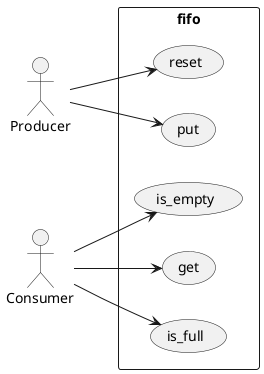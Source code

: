 @startuml
left to right direction
actor "Producer" as producer
actor "Consumer" as consumer

rectangle fifo {
  usecase "put" as put
  usecase "get" as get
  usecase "reset" as reset
  usecase "is_empty" as is_empty
  usecase "is_full" as is_full
}

producer --> put
producer --> reset
consumer --> get
consumer --> is_empty
consumer --> is_full

@enduml